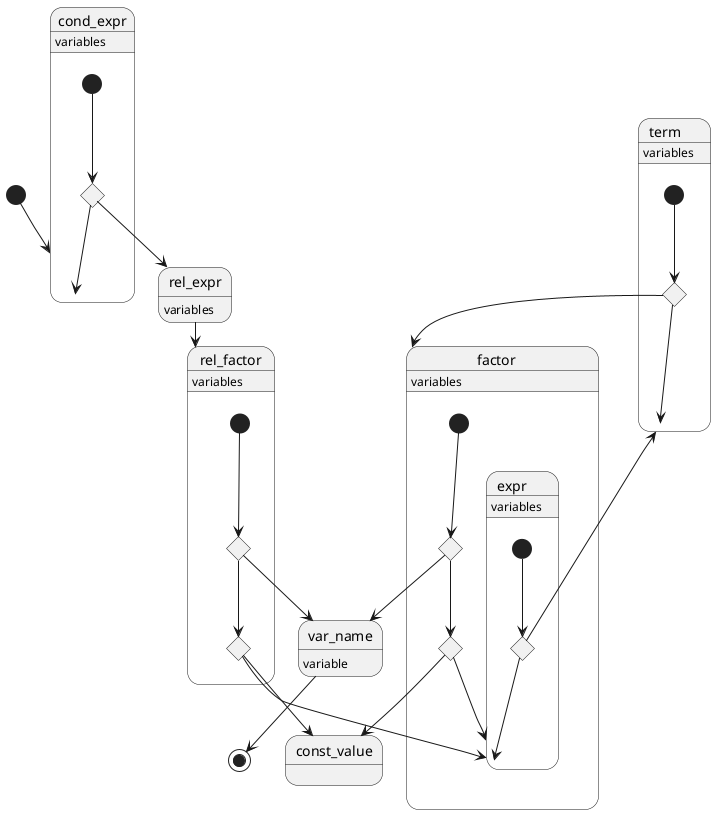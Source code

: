 @startuml

var_name: variable
var_name --> [*]

state const_value

state factor {
  state c1_factor <<choice>>
  state c2_factor <<choice>>
  [*] --> c1_factor
  c1_factor --> var_name
  c1_factor --> c2_factor
  c2_factor --> const_value
  c2_factor --> expr
}
factor: variables

state term {
  state c1_term <<choice>>
  [*] --> c1_term
  c1_term --> term
  c1_term --> factor
}
term: variables

state expr {
  state c1_expr <<choice>>
  [*] --> c1_expr
  c1_expr --> expr
  c1_expr --> term
}
expr: variables

state rel_factor {
  state c1_rel_factor <<choice>>
  state c2_rel_factor <<choice>>
  [*] --> c1_rel_factor
  c1_rel_factor --> var_name
  c1_rel_factor --> c2_rel_factor
  c2_rel_factor --> const_value
  c2_rel_factor --> expr
}
rel_factor: variables

rel_expr --> rel_factor
rel_expr: variables

state cond_expr {
  state cond_expr_c <<choice>>
  [*] --> cond_expr_c
  cond_expr_c --> rel_expr
  cond_expr_c --> cond_expr
}
cond_expr: variables

[*] --> cond_expr

@enduml